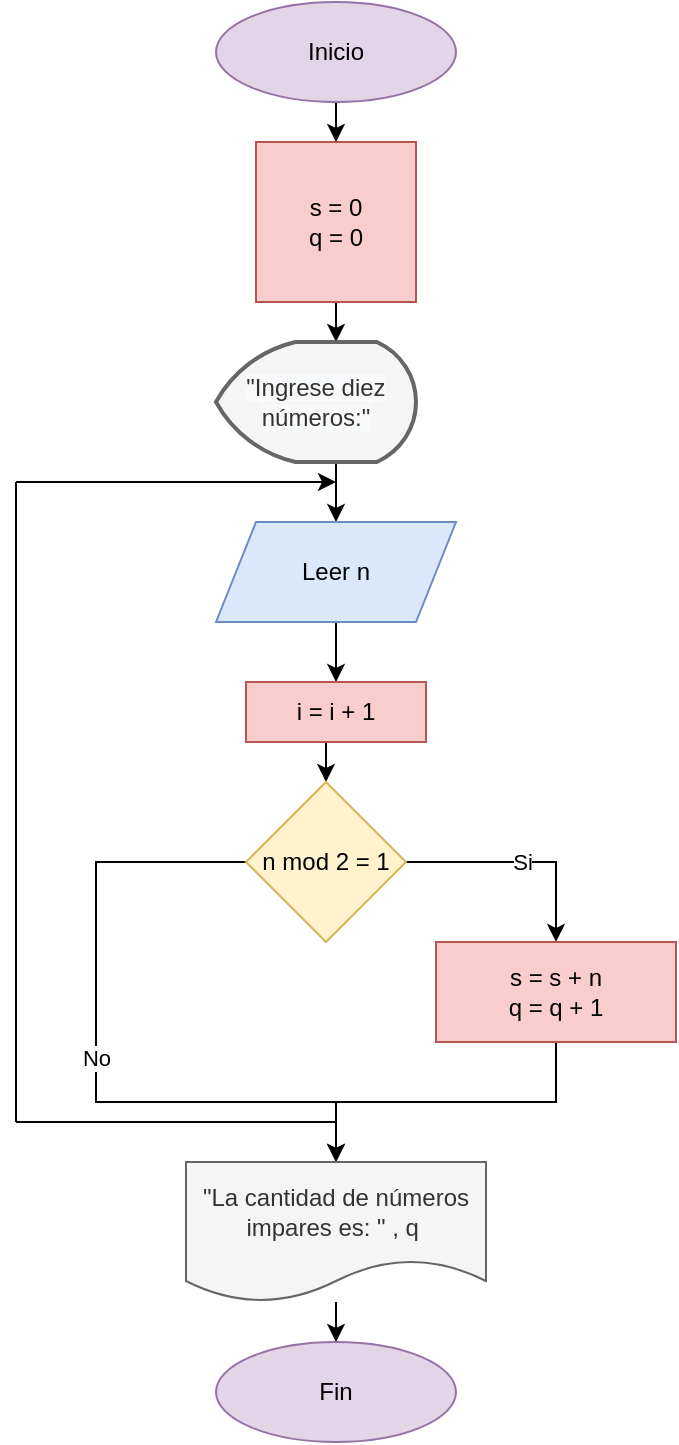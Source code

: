 <mxfile version="14.5.7" type="github" pages="2">
  <diagram id="C5RBs43oDa-KdzZeNtuy" name="Page-1">
    <mxGraphModel dx="946" dy="645" grid="1" gridSize="10" guides="1" tooltips="1" connect="1" arrows="1" fold="1" page="1" pageScale="1" pageWidth="827" pageHeight="1169" math="0" shadow="0">
      <root>
        <mxCell id="WIyWlLk6GJQsqaUBKTNV-0" />
        <mxCell id="WIyWlLk6GJQsqaUBKTNV-1" parent="WIyWlLk6GJQsqaUBKTNV-0" />
        <mxCell id="4KxiVHnCPQQly1Mv4eUa-27" style="edgeStyle=orthogonalEdgeStyle;rounded=0;orthogonalLoop=1;jettySize=auto;html=1;entryX=0.5;entryY=0;entryDx=0;entryDy=0;" parent="WIyWlLk6GJQsqaUBKTNV-1" source="4KxiVHnCPQQly1Mv4eUa-0" target="4KxiVHnCPQQly1Mv4eUa-1" edge="1">
          <mxGeometry relative="1" as="geometry" />
        </mxCell>
        <mxCell id="4KxiVHnCPQQly1Mv4eUa-0" value="Inicio" style="ellipse;whiteSpace=wrap;html=1;fillColor=#e1d5e7;strokeColor=#9673a6;" parent="WIyWlLk6GJQsqaUBKTNV-1" vertex="1">
          <mxGeometry x="160" y="70" width="120" height="50" as="geometry" />
        </mxCell>
        <mxCell id="4KxiVHnCPQQly1Mv4eUa-16" style="edgeStyle=orthogonalEdgeStyle;rounded=0;orthogonalLoop=1;jettySize=auto;html=1;exitX=0.5;exitY=1;exitDx=0;exitDy=0;entryX=0.5;entryY=0;entryDx=0;entryDy=0;" parent="WIyWlLk6GJQsqaUBKTNV-1" source="4KxiVHnCPQQly1Mv4eUa-1" edge="1">
          <mxGeometry relative="1" as="geometry">
            <mxPoint x="220" y="240" as="targetPoint" />
          </mxGeometry>
        </mxCell>
        <mxCell id="4KxiVHnCPQQly1Mv4eUa-1" value="s = 0&lt;br&gt;q = 0" style="whiteSpace=wrap;html=1;aspect=fixed;fillColor=#f8cecc;strokeColor=#b85450;" parent="WIyWlLk6GJQsqaUBKTNV-1" vertex="1">
          <mxGeometry x="180" y="140" width="80" height="80" as="geometry" />
        </mxCell>
        <mxCell id="4KxiVHnCPQQly1Mv4eUa-17" style="edgeStyle=orthogonalEdgeStyle;rounded=0;orthogonalLoop=1;jettySize=auto;html=1;entryX=0.5;entryY=0;entryDx=0;entryDy=0;" parent="WIyWlLk6GJQsqaUBKTNV-1" target="4KxiVHnCPQQly1Mv4eUa-4" edge="1">
          <mxGeometry relative="1" as="geometry">
            <mxPoint x="220" y="300" as="sourcePoint" />
          </mxGeometry>
        </mxCell>
        <mxCell id="4KxiVHnCPQQly1Mv4eUa-18" style="edgeStyle=orthogonalEdgeStyle;rounded=0;orthogonalLoop=1;jettySize=auto;html=1;entryX=0.5;entryY=0;entryDx=0;entryDy=0;" parent="WIyWlLk6GJQsqaUBKTNV-1" source="4KxiVHnCPQQly1Mv4eUa-4" target="4KxiVHnCPQQly1Mv4eUa-6" edge="1">
          <mxGeometry relative="1" as="geometry" />
        </mxCell>
        <mxCell id="4KxiVHnCPQQly1Mv4eUa-4" value="Leer n" style="shape=parallelogram;perimeter=parallelogramPerimeter;whiteSpace=wrap;html=1;fixedSize=1;fillColor=#dae8fc;strokeColor=#6c8ebf;" parent="WIyWlLk6GJQsqaUBKTNV-1" vertex="1">
          <mxGeometry x="160" y="330" width="120" height="50" as="geometry" />
        </mxCell>
        <mxCell id="4KxiVHnCPQQly1Mv4eUa-19" style="edgeStyle=orthogonalEdgeStyle;rounded=0;orthogonalLoop=1;jettySize=auto;html=1;exitX=0.5;exitY=1;exitDx=0;exitDy=0;entryX=0.5;entryY=0;entryDx=0;entryDy=0;" parent="WIyWlLk6GJQsqaUBKTNV-1" source="4KxiVHnCPQQly1Mv4eUa-6" target="4KxiVHnCPQQly1Mv4eUa-7" edge="1">
          <mxGeometry relative="1" as="geometry" />
        </mxCell>
        <mxCell id="4KxiVHnCPQQly1Mv4eUa-6" value="i = i + 1" style="rounded=0;whiteSpace=wrap;html=1;fillColor=#f8cecc;strokeColor=#b85450;" parent="WIyWlLk6GJQsqaUBKTNV-1" vertex="1">
          <mxGeometry x="175" y="410" width="90" height="30" as="geometry" />
        </mxCell>
        <mxCell id="4KxiVHnCPQQly1Mv4eUa-14" value="Si" style="edgeStyle=orthogonalEdgeStyle;rounded=0;orthogonalLoop=1;jettySize=auto;html=1;exitX=1;exitY=0.5;exitDx=0;exitDy=0;entryX=0.5;entryY=0;entryDx=0;entryDy=0;" parent="WIyWlLk6GJQsqaUBKTNV-1" source="4KxiVHnCPQQly1Mv4eUa-7" target="4KxiVHnCPQQly1Mv4eUa-8" edge="1">
          <mxGeometry relative="1" as="geometry" />
        </mxCell>
        <mxCell id="4KxiVHnCPQQly1Mv4eUa-21" value="No" style="edgeStyle=orthogonalEdgeStyle;rounded=0;orthogonalLoop=1;jettySize=auto;html=1;entryX=0.5;entryY=0;entryDx=0;entryDy=0;" parent="WIyWlLk6GJQsqaUBKTNV-1" source="4KxiVHnCPQQly1Mv4eUa-7" target="4KxiVHnCPQQly1Mv4eUa-11" edge="1">
          <mxGeometry relative="1" as="geometry">
            <Array as="points">
              <mxPoint x="100" y="500" />
              <mxPoint x="100" y="620" />
              <mxPoint x="220" y="620" />
            </Array>
          </mxGeometry>
        </mxCell>
        <mxCell id="4KxiVHnCPQQly1Mv4eUa-7" value="n mod 2 = 1" style="rhombus;whiteSpace=wrap;html=1;fillColor=#fff2cc;strokeColor=#d6b656;" parent="WIyWlLk6GJQsqaUBKTNV-1" vertex="1">
          <mxGeometry x="175" y="460" width="80" height="80" as="geometry" />
        </mxCell>
        <mxCell id="4KxiVHnCPQQly1Mv4eUa-20" style="edgeStyle=orthogonalEdgeStyle;rounded=0;orthogonalLoop=1;jettySize=auto;html=1;entryX=0.5;entryY=0;entryDx=0;entryDy=0;" parent="WIyWlLk6GJQsqaUBKTNV-1" source="4KxiVHnCPQQly1Mv4eUa-8" target="4KxiVHnCPQQly1Mv4eUa-11" edge="1">
          <mxGeometry relative="1" as="geometry" />
        </mxCell>
        <mxCell id="4KxiVHnCPQQly1Mv4eUa-8" value="s = s + n&lt;br&gt;q = q + 1" style="rounded=0;whiteSpace=wrap;html=1;fillColor=#f8cecc;strokeColor=#b85450;" parent="WIyWlLk6GJQsqaUBKTNV-1" vertex="1">
          <mxGeometry x="270" y="540" width="120" height="50" as="geometry" />
        </mxCell>
        <mxCell id="4KxiVHnCPQQly1Mv4eUa-29" style="edgeStyle=orthogonalEdgeStyle;rounded=0;orthogonalLoop=1;jettySize=auto;html=1;" parent="WIyWlLk6GJQsqaUBKTNV-1" source="4KxiVHnCPQQly1Mv4eUa-11" target="4KxiVHnCPQQly1Mv4eUa-28" edge="1">
          <mxGeometry relative="1" as="geometry" />
        </mxCell>
        <mxCell id="4KxiVHnCPQQly1Mv4eUa-11" value="&quot;La cantidad de números impares es: &quot; , q&amp;nbsp;" style="shape=document;whiteSpace=wrap;html=1;boundedLbl=1;fillColor=#f5f5f5;strokeColor=#666666;fontColor=#333333;" parent="WIyWlLk6GJQsqaUBKTNV-1" vertex="1">
          <mxGeometry x="145" y="650" width="150" height="70" as="geometry" />
        </mxCell>
        <mxCell id="4KxiVHnCPQQly1Mv4eUa-23" value="" style="endArrow=none;html=1;" parent="WIyWlLk6GJQsqaUBKTNV-1" edge="1">
          <mxGeometry width="50" height="50" relative="1" as="geometry">
            <mxPoint x="60" y="630" as="sourcePoint" />
            <mxPoint x="220" y="630" as="targetPoint" />
          </mxGeometry>
        </mxCell>
        <mxCell id="4KxiVHnCPQQly1Mv4eUa-24" value="" style="endArrow=none;html=1;" parent="WIyWlLk6GJQsqaUBKTNV-1" edge="1">
          <mxGeometry width="50" height="50" relative="1" as="geometry">
            <mxPoint x="60" y="630" as="sourcePoint" />
            <mxPoint x="60" y="310" as="targetPoint" />
          </mxGeometry>
        </mxCell>
        <mxCell id="4KxiVHnCPQQly1Mv4eUa-25" value="" style="endArrow=classic;html=1;" parent="WIyWlLk6GJQsqaUBKTNV-1" edge="1">
          <mxGeometry width="50" height="50" relative="1" as="geometry">
            <mxPoint x="60" y="310" as="sourcePoint" />
            <mxPoint x="220" y="310" as="targetPoint" />
          </mxGeometry>
        </mxCell>
        <mxCell id="4KxiVHnCPQQly1Mv4eUa-26" style="edgeStyle=orthogonalEdgeStyle;rounded=0;orthogonalLoop=1;jettySize=auto;html=1;exitX=0.5;exitY=1;exitDx=0;exitDy=0;" parent="WIyWlLk6GJQsqaUBKTNV-1" source="4KxiVHnCPQQly1Mv4eUa-0" target="4KxiVHnCPQQly1Mv4eUa-0" edge="1">
          <mxGeometry relative="1" as="geometry" />
        </mxCell>
        <mxCell id="4KxiVHnCPQQly1Mv4eUa-28" value="Fin" style="ellipse;whiteSpace=wrap;html=1;fillColor=#e1d5e7;strokeColor=#9673a6;" parent="WIyWlLk6GJQsqaUBKTNV-1" vertex="1">
          <mxGeometry x="160" y="740" width="120" height="50" as="geometry" />
        </mxCell>
        <mxCell id="uFHQP3v6mptRgk7akU65-0" value="&lt;span style=&quot;color: rgb(51, 51, 51); font-family: helvetica; font-size: 12px; font-style: normal; font-weight: normal; letter-spacing: normal; text-align: center; text-indent: 0px; text-transform: none; word-spacing: 0px; background-color: rgb(248, 249, 250); text-decoration: none; display: inline; float: none;&quot;&gt;&quot;Ingrese diez números:&quot;&lt;/span&gt;" style="strokeWidth=2;html=1;shape=mxgraph.flowchart.display;whiteSpace=wrap;fillColor=#f5f5f5;strokeColor=#666666;fontColor=#333333;" vertex="1" parent="WIyWlLk6GJQsqaUBKTNV-1">
          <mxGeometry x="160" y="240" width="100" height="60" as="geometry" />
        </mxCell>
      </root>
    </mxGraphModel>
  </diagram>
  <diagram id="DNkHhsO0uGs_Lw6oN6wd" name="Page-2">
    <mxGraphModel dx="1113" dy="759" grid="1" gridSize="10" guides="1" tooltips="1" connect="1" arrows="1" fold="1" page="1" pageScale="1" pageWidth="850" pageHeight="1100" math="0" shadow="0">
      <root>
        <mxCell id="3Vgc__eGnddHLk6463Jd-0" />
        <mxCell id="3Vgc__eGnddHLk6463Jd-1" parent="3Vgc__eGnddHLk6463Jd-0" />
        <mxCell id="dzeLCDdMSoWjSDDqNkzB-0" style="edgeStyle=orthogonalEdgeStyle;rounded=0;orthogonalLoop=1;jettySize=auto;html=1;entryX=0.5;entryY=0;entryDx=0;entryDy=0;" parent="3Vgc__eGnddHLk6463Jd-1" source="dzeLCDdMSoWjSDDqNkzB-1" target="dzeLCDdMSoWjSDDqNkzB-3" edge="1">
          <mxGeometry relative="1" as="geometry" />
        </mxCell>
        <mxCell id="dzeLCDdMSoWjSDDqNkzB-1" value="Inicio" style="ellipse;whiteSpace=wrap;html=1;fillColor=#e1d5e7;strokeColor=#9673a6;" parent="3Vgc__eGnddHLk6463Jd-1" vertex="1">
          <mxGeometry x="147.5" y="70" width="120" height="50" as="geometry" />
        </mxCell>
        <mxCell id="dzeLCDdMSoWjSDDqNkzB-2" style="edgeStyle=orthogonalEdgeStyle;rounded=0;orthogonalLoop=1;jettySize=auto;html=1;exitX=0.5;exitY=1;exitDx=0;exitDy=0;entryX=0.5;entryY=0;entryDx=0;entryDy=0;" parent="3Vgc__eGnddHLk6463Jd-1" source="dzeLCDdMSoWjSDDqNkzB-3" edge="1">
          <mxGeometry relative="1" as="geometry">
            <mxPoint x="207.5" y="240" as="targetPoint" />
          </mxGeometry>
        </mxCell>
        <mxCell id="dzeLCDdMSoWjSDDqNkzB-3" value="sum_p = 0&lt;br&gt;sum_no_p = 0" style="whiteSpace=wrap;html=1;aspect=fixed;fillColor=#f8cecc;strokeColor=#b85450;" parent="3Vgc__eGnddHLk6463Jd-1" vertex="1">
          <mxGeometry x="167.5" y="140" width="80" height="80" as="geometry" />
        </mxCell>
        <mxCell id="dzeLCDdMSoWjSDDqNkzB-4" style="edgeStyle=orthogonalEdgeStyle;rounded=0;orthogonalLoop=1;jettySize=auto;html=1;entryX=0.5;entryY=0;entryDx=0;entryDy=0;" parent="3Vgc__eGnddHLk6463Jd-1" target="dzeLCDdMSoWjSDDqNkzB-7" edge="1">
          <mxGeometry relative="1" as="geometry">
            <mxPoint x="207.471" y="300" as="sourcePoint" />
          </mxGeometry>
        </mxCell>
        <mxCell id="tp6mx0bzVdwBOkvTgqPS-12" style="edgeStyle=orthogonalEdgeStyle;rounded=0;orthogonalLoop=1;jettySize=auto;html=1;exitX=0.5;exitY=1;exitDx=0;exitDy=0;entryX=0.5;entryY=0;entryDx=0;entryDy=0;" edge="1" parent="3Vgc__eGnddHLk6463Jd-1" source="dzeLCDdMSoWjSDDqNkzB-7" target="15acp5fOrBg01ViFC_vS-0">
          <mxGeometry relative="1" as="geometry" />
        </mxCell>
        <mxCell id="dzeLCDdMSoWjSDDqNkzB-7" value="Leer n" style="shape=parallelogram;perimeter=parallelogramPerimeter;whiteSpace=wrap;html=1;fixedSize=1;fillColor=#d5e8d4;strokeColor=#82b366;" parent="3Vgc__eGnddHLk6463Jd-1" vertex="1">
          <mxGeometry x="147.5" y="330" width="120" height="50" as="geometry" />
        </mxCell>
        <mxCell id="tp6mx0bzVdwBOkvTgqPS-10" style="edgeStyle=orthogonalEdgeStyle;rounded=0;orthogonalLoop=1;jettySize=auto;html=1;exitX=0.5;exitY=1;exitDx=0;exitDy=0;" edge="1" parent="3Vgc__eGnddHLk6463Jd-1" source="dzeLCDdMSoWjSDDqNkzB-14" target="tp6mx0bzVdwBOkvTgqPS-1">
          <mxGeometry relative="1" as="geometry" />
        </mxCell>
        <mxCell id="dzeLCDdMSoWjSDDqNkzB-14" value="sum_p = sum_p + I&lt;br&gt;sum_t = sum_no_p-n&amp;nbsp;" style="rounded=0;whiteSpace=wrap;html=1;fillColor=#f8cecc;strokeColor=#b85450;" parent="3Vgc__eGnddHLk6463Jd-1" vertex="1">
          <mxGeometry x="255" y="580" width="120" height="50" as="geometry" />
        </mxCell>
        <mxCell id="dzeLCDdMSoWjSDDqNkzB-20" style="edgeStyle=orthogonalEdgeStyle;rounded=0;orthogonalLoop=1;jettySize=auto;html=1;exitX=0.5;exitY=1;exitDx=0;exitDy=0;" parent="3Vgc__eGnddHLk6463Jd-1" source="dzeLCDdMSoWjSDDqNkzB-1" target="dzeLCDdMSoWjSDDqNkzB-1" edge="1">
          <mxGeometry relative="1" as="geometry" />
        </mxCell>
        <mxCell id="dzeLCDdMSoWjSDDqNkzB-21" value="Fin" style="ellipse;whiteSpace=wrap;html=1;fillColor=#e1d5e7;strokeColor=#9673a6;" parent="3Vgc__eGnddHLk6463Jd-1" vertex="1">
          <mxGeometry x="140" y="880" width="120" height="50" as="geometry" />
        </mxCell>
        <mxCell id="tp6mx0bzVdwBOkvTgqPS-14" style="edgeStyle=orthogonalEdgeStyle;rounded=0;orthogonalLoop=1;jettySize=auto;html=1;" edge="1" parent="3Vgc__eGnddHLk6463Jd-1" source="15acp5fOrBg01ViFC_vS-0" target="tp6mx0bzVdwBOkvTgqPS-0">
          <mxGeometry relative="1" as="geometry">
            <Array as="points">
              <mxPoint x="205" y="460" />
              <mxPoint x="205" y="460" />
            </Array>
          </mxGeometry>
        </mxCell>
        <mxCell id="15acp5fOrBg01ViFC_vS-0" value="Para &amp;nbsp;i = 1; n; 1" style="rounded=0;whiteSpace=wrap;html=1;fillColor=#f8cecc;strokeColor=#b85450;" vertex="1" parent="3Vgc__eGnddHLk6463Jd-1">
          <mxGeometry x="142.5" y="400" width="120" height="60" as="geometry" />
        </mxCell>
        <mxCell id="tp6mx0bzVdwBOkvTgqPS-9" value="Si" style="edgeStyle=orthogonalEdgeStyle;rounded=0;orthogonalLoop=1;jettySize=auto;html=1;entryX=0.5;entryY=0;entryDx=0;entryDy=0;" edge="1" parent="3Vgc__eGnddHLk6463Jd-1" source="tp6mx0bzVdwBOkvTgqPS-0" target="dzeLCDdMSoWjSDDqNkzB-14">
          <mxGeometry relative="1" as="geometry">
            <Array as="points">
              <mxPoint x="315" y="530" />
            </Array>
          </mxGeometry>
        </mxCell>
        <mxCell id="tp6mx0bzVdwBOkvTgqPS-11" value="No" style="edgeStyle=orthogonalEdgeStyle;rounded=0;orthogonalLoop=1;jettySize=auto;html=1;" edge="1" parent="3Vgc__eGnddHLk6463Jd-1" source="tp6mx0bzVdwBOkvTgqPS-0">
          <mxGeometry relative="1" as="geometry">
            <mxPoint x="205" y="670" as="targetPoint" />
            <Array as="points">
              <mxPoint x="70" y="530" />
              <mxPoint x="70" y="650" />
              <mxPoint x="205" y="650" />
            </Array>
          </mxGeometry>
        </mxCell>
        <mxCell id="tp6mx0bzVdwBOkvTgqPS-0" value="n mod i = 0" style="strokeWidth=2;html=1;shape=mxgraph.flowchart.decision;whiteSpace=wrap;fillColor=#fff2cc;strokeColor=#d6b656;" vertex="1" parent="3Vgc__eGnddHLk6463Jd-1">
          <mxGeometry x="155" y="480" width="100" height="100" as="geometry" />
        </mxCell>
        <mxCell id="tp6mx0bzVdwBOkvTgqPS-4" value="No" style="edgeStyle=orthogonalEdgeStyle;rounded=0;orthogonalLoop=1;jettySize=auto;html=1;" edge="1" parent="3Vgc__eGnddHLk6463Jd-1" source="tp6mx0bzVdwBOkvTgqPS-1" target="tp6mx0bzVdwBOkvTgqPS-2">
          <mxGeometry relative="1" as="geometry" />
        </mxCell>
        <mxCell id="tp6mx0bzVdwBOkvTgqPS-5" value="Si" style="edgeStyle=orthogonalEdgeStyle;rounded=0;orthogonalLoop=1;jettySize=auto;html=1;" edge="1" parent="3Vgc__eGnddHLk6463Jd-1" source="tp6mx0bzVdwBOkvTgqPS-1" target="tp6mx0bzVdwBOkvTgqPS-3">
          <mxGeometry relative="1" as="geometry" />
        </mxCell>
        <mxCell id="tp6mx0bzVdwBOkvTgqPS-1" value="sum_t = n" style="strokeWidth=2;html=1;shape=mxgraph.flowchart.decision;whiteSpace=wrap;fillColor=#fff2cc;strokeColor=#d6b656;" vertex="1" parent="3Vgc__eGnddHLk6463Jd-1">
          <mxGeometry x="160" y="670" width="95" height="100" as="geometry" />
        </mxCell>
        <mxCell id="tp6mx0bzVdwBOkvTgqPS-6" style="edgeStyle=orthogonalEdgeStyle;rounded=0;orthogonalLoop=1;jettySize=auto;html=1;" edge="1" parent="3Vgc__eGnddHLk6463Jd-1" source="tp6mx0bzVdwBOkvTgqPS-2" target="dzeLCDdMSoWjSDDqNkzB-21">
          <mxGeometry relative="1" as="geometry" />
        </mxCell>
        <mxCell id="tp6mx0bzVdwBOkvTgqPS-2" value="&lt;span&gt;n; &quot; NO es un nro perfecto&quot;&lt;/span&gt;" style="strokeWidth=2;html=1;shape=mxgraph.flowchart.display;whiteSpace=wrap;fillColor=#f5f5f5;strokeColor=#666666;fontColor=#333333;" vertex="1" parent="3Vgc__eGnddHLk6463Jd-1">
          <mxGeometry x="50" y="780" width="100" height="60" as="geometry" />
        </mxCell>
        <mxCell id="tp6mx0bzVdwBOkvTgqPS-8" style="edgeStyle=orthogonalEdgeStyle;rounded=0;orthogonalLoop=1;jettySize=auto;html=1;entryX=0.5;entryY=0;entryDx=0;entryDy=0;" edge="1" parent="3Vgc__eGnddHLk6463Jd-1" source="tp6mx0bzVdwBOkvTgqPS-3" target="dzeLCDdMSoWjSDDqNkzB-21">
          <mxGeometry relative="1" as="geometry">
            <Array as="points">
              <mxPoint x="315" y="860" />
              <mxPoint x="200" y="860" />
            </Array>
          </mxGeometry>
        </mxCell>
        <mxCell id="tp6mx0bzVdwBOkvTgqPS-3" value="n; &quot; es un nro perfecto&quot;" style="strokeWidth=2;html=1;shape=mxgraph.flowchart.display;whiteSpace=wrap;fillColor=#f5f5f5;strokeColor=#666666;fontColor=#333333;" vertex="1" parent="3Vgc__eGnddHLk6463Jd-1">
          <mxGeometry x="265" y="780" width="100" height="60" as="geometry" />
        </mxCell>
        <mxCell id="tp6mx0bzVdwBOkvTgqPS-18" value="" style="endArrow=none;html=1;" edge="1" parent="3Vgc__eGnddHLk6463Jd-1">
          <mxGeometry width="50" height="50" relative="1" as="geometry">
            <mxPoint x="20" y="660" as="sourcePoint" />
            <mxPoint x="20" y="470" as="targetPoint" />
          </mxGeometry>
        </mxCell>
        <mxCell id="tp6mx0bzVdwBOkvTgqPS-19" value="" style="endArrow=none;html=1;" edge="1" parent="3Vgc__eGnddHLk6463Jd-1">
          <mxGeometry width="50" height="50" relative="1" as="geometry">
            <mxPoint x="20" y="470" as="sourcePoint" />
            <mxPoint x="200" y="470" as="targetPoint" />
          </mxGeometry>
        </mxCell>
        <mxCell id="tp6mx0bzVdwBOkvTgqPS-20" value="" style="endArrow=none;html=1;" edge="1" parent="3Vgc__eGnddHLk6463Jd-1">
          <mxGeometry width="50" height="50" relative="1" as="geometry">
            <mxPoint x="20" y="660.0" as="sourcePoint" />
            <mxPoint x="200" y="660.0" as="targetPoint" />
          </mxGeometry>
        </mxCell>
        <mxCell id="tp6mx0bzVdwBOkvTgqPS-21" value="&lt;span style=&quot;color: rgb(0, 0, 0); font-family: helvetica; font-size: 12px; font-style: normal; font-weight: normal; letter-spacing: normal; text-align: center; text-indent: 0px; text-transform: none; word-spacing: 0px; background-color: rgb(248, 249, 250); text-decoration: none; display: inline; float: none;&quot;&gt;&quot;Ingrese un número&quot;&lt;/span&gt;" style="strokeWidth=2;html=1;shape=mxgraph.flowchart.display;whiteSpace=wrap;fillColor=#f5f5f5;strokeColor=#666666;fontColor=#333333;" vertex="1" parent="3Vgc__eGnddHLk6463Jd-1">
          <mxGeometry x="150" y="240" width="100" height="60" as="geometry" />
        </mxCell>
      </root>
    </mxGraphModel>
  </diagram>
</mxfile>
